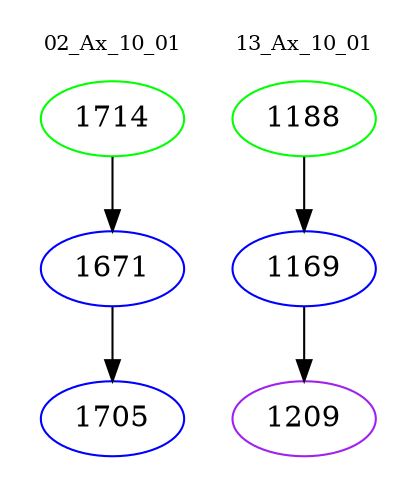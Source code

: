 digraph{
subgraph cluster_0 {
color = white
label = "02_Ax_10_01";
fontsize=10;
T0_1714 [label="1714", color="green"]
T0_1714 -> T0_1671 [color="black"]
T0_1671 [label="1671", color="blue"]
T0_1671 -> T0_1705 [color="black"]
T0_1705 [label="1705", color="blue"]
}
subgraph cluster_1 {
color = white
label = "13_Ax_10_01";
fontsize=10;
T1_1188 [label="1188", color="green"]
T1_1188 -> T1_1169 [color="black"]
T1_1169 [label="1169", color="blue"]
T1_1169 -> T1_1209 [color="black"]
T1_1209 [label="1209", color="purple"]
}
}
